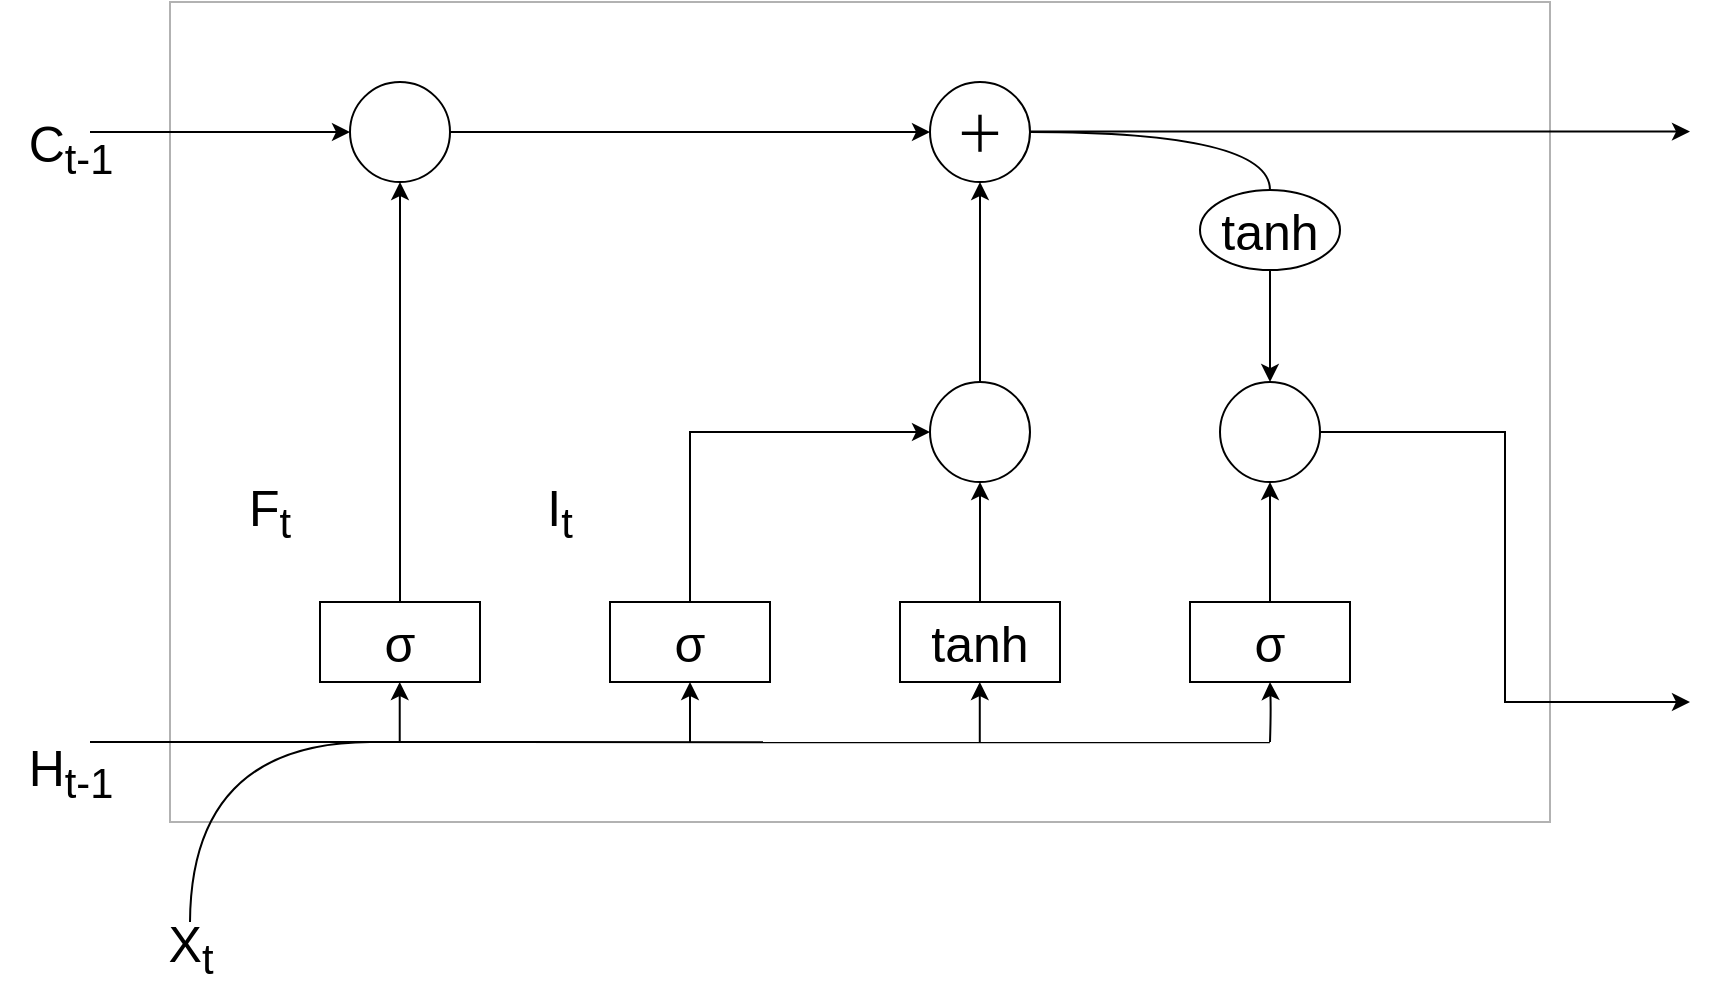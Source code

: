 <mxfile version="24.7.6">
  <diagram name="第 1 页" id="6xUJzhNsekfpXvKq5aCd">
    <mxGraphModel dx="1827" dy="538" grid="1" gridSize="10" guides="1" tooltips="1" connect="1" arrows="1" fold="1" page="1" pageScale="1" pageWidth="827" pageHeight="1169" math="0" shadow="0">
      <root>
        <mxCell id="0" />
        <mxCell id="1" parent="0" />
        <mxCell id="Dnt0VsilZY7f7_3Wa02p-2" value="" style="rounded=0;whiteSpace=wrap;html=1;opacity=30;" vertex="1" parent="1">
          <mxGeometry x="40" y="90" width="690" height="410" as="geometry" />
        </mxCell>
        <mxCell id="Dnt0VsilZY7f7_3Wa02p-3" value="" style="ellipse;whiteSpace=wrap;html=1;aspect=fixed;" vertex="1" parent="1">
          <mxGeometry x="130" y="130" width="50" height="50" as="geometry" />
        </mxCell>
        <mxCell id="Dnt0VsilZY7f7_3Wa02p-4" value="&lt;font style=&quot;font-size: 25px;&quot;&gt;＋&lt;/font&gt;" style="ellipse;whiteSpace=wrap;html=1;aspect=fixed;" vertex="1" parent="1">
          <mxGeometry x="420" y="130" width="50" height="50" as="geometry" />
        </mxCell>
        <mxCell id="Dnt0VsilZY7f7_3Wa02p-6" value="&lt;div&gt;&lt;font style=&quot;font-size: 25px;&quot;&gt;σ&lt;/font&gt;&lt;/div&gt;" style="rounded=0;whiteSpace=wrap;html=1;" vertex="1" parent="1">
          <mxGeometry x="115" y="390" width="80" height="40" as="geometry" />
        </mxCell>
        <mxCell id="Dnt0VsilZY7f7_3Wa02p-7" value="&lt;span style=&quot;font-size: 25px;&quot;&gt;σ&lt;/span&gt;" style="rounded=0;whiteSpace=wrap;html=1;" vertex="1" parent="1">
          <mxGeometry x="260" y="390" width="80" height="40" as="geometry" />
        </mxCell>
        <mxCell id="Dnt0VsilZY7f7_3Wa02p-8" value="&lt;font style=&quot;font-size: 25px;&quot;&gt;tanh&lt;/font&gt;" style="rounded=0;whiteSpace=wrap;html=1;" vertex="1" parent="1">
          <mxGeometry x="405" y="390" width="80" height="40" as="geometry" />
        </mxCell>
        <mxCell id="Dnt0VsilZY7f7_3Wa02p-9" value="&lt;span style=&quot;font-size: 25px;&quot;&gt;σ&lt;/span&gt;" style="rounded=0;whiteSpace=wrap;html=1;" vertex="1" parent="1">
          <mxGeometry x="550" y="390" width="80" height="40" as="geometry" />
        </mxCell>
        <mxCell id="Dnt0VsilZY7f7_3Wa02p-10" value="" style="ellipse;whiteSpace=wrap;html=1;aspect=fixed;" vertex="1" parent="1">
          <mxGeometry x="420" y="280" width="50" height="50" as="geometry" />
        </mxCell>
        <mxCell id="Dnt0VsilZY7f7_3Wa02p-11" value="" style="ellipse;whiteSpace=wrap;html=1;aspect=fixed;" vertex="1" parent="1">
          <mxGeometry x="565" y="280" width="50" height="50" as="geometry" />
        </mxCell>
        <mxCell id="Dnt0VsilZY7f7_3Wa02p-12" value="&lt;font style=&quot;font-size: 25px;&quot;&gt;tanh&lt;/font&gt;" style="ellipse;whiteSpace=wrap;html=1;" vertex="1" parent="1">
          <mxGeometry x="555" y="184" width="70" height="40" as="geometry" />
        </mxCell>
        <mxCell id="Dnt0VsilZY7f7_3Wa02p-13" value="" style="endArrow=classic;html=1;rounded=0;entryX=0.5;entryY=1;entryDx=0;entryDy=0;exitX=0.5;exitY=0;exitDx=0;exitDy=0;" edge="1" parent="1" source="Dnt0VsilZY7f7_3Wa02p-10" target="Dnt0VsilZY7f7_3Wa02p-4">
          <mxGeometry width="50" height="50" relative="1" as="geometry">
            <mxPoint x="400" y="260" as="sourcePoint" />
            <mxPoint x="450" y="210" as="targetPoint" />
          </mxGeometry>
        </mxCell>
        <mxCell id="Dnt0VsilZY7f7_3Wa02p-17" value="" style="endArrow=classic;html=1;rounded=0;entryX=0.5;entryY=1;entryDx=0;entryDy=0;exitX=0.5;exitY=0;exitDx=0;exitDy=0;" edge="1" parent="1" source="Dnt0VsilZY7f7_3Wa02p-8" target="Dnt0VsilZY7f7_3Wa02p-10">
          <mxGeometry width="50" height="50" relative="1" as="geometry">
            <mxPoint x="445" y="380" as="sourcePoint" />
            <mxPoint x="444.5" y="340" as="targetPoint" />
          </mxGeometry>
        </mxCell>
        <mxCell id="Dnt0VsilZY7f7_3Wa02p-19" value="" style="endArrow=classic;html=1;rounded=0;entryX=0.5;entryY=1;entryDx=0;entryDy=0;exitX=0.5;exitY=0;exitDx=0;exitDy=0;" edge="1" parent="1" source="Dnt0VsilZY7f7_3Wa02p-6" target="Dnt0VsilZY7f7_3Wa02p-3">
          <mxGeometry width="50" height="50" relative="1" as="geometry">
            <mxPoint x="150" y="310" as="sourcePoint" />
            <mxPoint x="150" y="210" as="targetPoint" />
          </mxGeometry>
        </mxCell>
        <mxCell id="Dnt0VsilZY7f7_3Wa02p-20" value="" style="endArrow=classic;html=1;rounded=0;exitX=1;exitY=0.5;exitDx=0;exitDy=0;entryX=0;entryY=0.5;entryDx=0;entryDy=0;" edge="1" parent="1" source="Dnt0VsilZY7f7_3Wa02p-3" target="Dnt0VsilZY7f7_3Wa02p-4">
          <mxGeometry width="50" height="50" relative="1" as="geometry">
            <mxPoint x="165" y="400" as="sourcePoint" />
            <mxPoint x="420" y="150" as="targetPoint" />
          </mxGeometry>
        </mxCell>
        <mxCell id="Dnt0VsilZY7f7_3Wa02p-25" value="" style="endArrow=classic;html=1;rounded=0;exitX=1;exitY=0.5;exitDx=0;exitDy=0;" edge="1" parent="1">
          <mxGeometry width="50" height="50" relative="1" as="geometry">
            <mxPoint x="470" y="154.81" as="sourcePoint" />
            <mxPoint x="800" y="154.81" as="targetPoint" />
          </mxGeometry>
        </mxCell>
        <mxCell id="Dnt0VsilZY7f7_3Wa02p-29" value="" style="endArrow=classic;html=1;rounded=0;entryX=0;entryY=0.5;entryDx=0;entryDy=0;" edge="1" parent="1" target="Dnt0VsilZY7f7_3Wa02p-3">
          <mxGeometry width="50" height="50" relative="1" as="geometry">
            <mxPoint y="155" as="sourcePoint" />
            <mxPoint x="115" y="154.5" as="targetPoint" />
          </mxGeometry>
        </mxCell>
        <mxCell id="Dnt0VsilZY7f7_3Wa02p-33" value="" style="endArrow=none;html=1;rounded=0;edgeStyle=orthogonalEdgeStyle;curved=1;entryX=0.5;entryY=0;entryDx=0;entryDy=0;exitX=1;exitY=0.5;exitDx=0;exitDy=0;" edge="1" parent="1" source="Dnt0VsilZY7f7_3Wa02p-4" target="Dnt0VsilZY7f7_3Wa02p-12">
          <mxGeometry width="50" height="50" relative="1" as="geometry">
            <mxPoint x="550" y="161" as="sourcePoint" />
            <mxPoint x="590" y="160" as="targetPoint" />
          </mxGeometry>
        </mxCell>
        <mxCell id="Dnt0VsilZY7f7_3Wa02p-48" value="" style="endArrow=classic;html=1;rounded=0;edgeStyle=orthogonalEdgeStyle;exitX=0.5;exitY=0;exitDx=0;exitDy=0;entryX=0;entryY=0.5;entryDx=0;entryDy=0;elbow=vertical;" edge="1" parent="1" source="Dnt0VsilZY7f7_3Wa02p-7" target="Dnt0VsilZY7f7_3Wa02p-10">
          <mxGeometry width="50" height="50" relative="1" as="geometry">
            <mxPoint x="300" y="300" as="sourcePoint" />
            <mxPoint x="350" y="240" as="targetPoint" />
          </mxGeometry>
        </mxCell>
        <mxCell id="Dnt0VsilZY7f7_3Wa02p-51" value="" style="endArrow=classic;html=1;rounded=0;curved=1;exitX=0.5;exitY=1;exitDx=0;exitDy=0;entryX=0.5;entryY=0;entryDx=0;entryDy=0;" edge="1" parent="1" source="Dnt0VsilZY7f7_3Wa02p-12" target="Dnt0VsilZY7f7_3Wa02p-11">
          <mxGeometry width="50" height="50" relative="1" as="geometry">
            <mxPoint x="300" y="290" as="sourcePoint" />
            <mxPoint x="360" y="240" as="targetPoint" />
          </mxGeometry>
        </mxCell>
        <mxCell id="Dnt0VsilZY7f7_3Wa02p-52" value="" style="endArrow=classic;html=1;rounded=0;entryX=0.5;entryY=1;entryDx=0;entryDy=0;exitX=0.5;exitY=0;exitDx=0;exitDy=0;" edge="1" parent="1" source="Dnt0VsilZY7f7_3Wa02p-9" target="Dnt0VsilZY7f7_3Wa02p-11">
          <mxGeometry width="50" height="50" relative="1" as="geometry">
            <mxPoint x="550" y="390" as="sourcePoint" />
            <mxPoint x="550" y="330" as="targetPoint" />
          </mxGeometry>
        </mxCell>
        <mxCell id="Dnt0VsilZY7f7_3Wa02p-57" value="" style="endArrow=none;html=1;rounded=0;curved=1;entryX=0.797;entryY=0.976;entryDx=0;entryDy=0;entryPerimeter=0;" edge="1" parent="1">
          <mxGeometry width="50" height="50" relative="1" as="geometry">
            <mxPoint y="460" as="sourcePoint" />
            <mxPoint x="589.93" y="460.16" as="targetPoint" />
          </mxGeometry>
        </mxCell>
        <mxCell id="Dnt0VsilZY7f7_3Wa02p-58" value="" style="endArrow=classic;html=1;rounded=0;curved=1;entryX=0.5;entryY=1;entryDx=0;entryDy=0;edgeStyle=orthogonalEdgeStyle;" edge="1" parent="1" target="Dnt0VsilZY7f7_3Wa02p-9">
          <mxGeometry width="50" height="50" relative="1" as="geometry">
            <mxPoint x="590" y="460" as="sourcePoint" />
            <mxPoint x="680" y="430" as="targetPoint" />
          </mxGeometry>
        </mxCell>
        <mxCell id="Dnt0VsilZY7f7_3Wa02p-63" value="" style="endArrow=classic;html=1;rounded=0;entryX=0.5;entryY=1;entryDx=0;entryDy=0;" edge="1" parent="1">
          <mxGeometry width="50" height="50" relative="1" as="geometry">
            <mxPoint x="444.89" y="460" as="sourcePoint" />
            <mxPoint x="444.89" y="430" as="targetPoint" />
          </mxGeometry>
        </mxCell>
        <mxCell id="Dnt0VsilZY7f7_3Wa02p-65" value="" style="endArrow=classic;html=1;rounded=0;entryX=0.5;entryY=1;entryDx=0;entryDy=0;" edge="1" parent="1">
          <mxGeometry width="50" height="50" relative="1" as="geometry">
            <mxPoint x="300" y="460" as="sourcePoint" />
            <mxPoint x="300" y="430" as="targetPoint" />
          </mxGeometry>
        </mxCell>
        <mxCell id="Dnt0VsilZY7f7_3Wa02p-67" value="" style="endArrow=classic;html=1;rounded=0;entryX=0.5;entryY=1;entryDx=0;entryDy=0;" edge="1" parent="1">
          <mxGeometry width="50" height="50" relative="1" as="geometry">
            <mxPoint x="154.86" y="460" as="sourcePoint" />
            <mxPoint x="154.86" y="430" as="targetPoint" />
          </mxGeometry>
        </mxCell>
        <mxCell id="Dnt0VsilZY7f7_3Wa02p-69" value="" style="endArrow=classic;html=1;rounded=0;exitX=1;exitY=0.5;exitDx=0;exitDy=0;edgeStyle=elbowEdgeStyle;" edge="1" parent="1" source="Dnt0VsilZY7f7_3Wa02p-11">
          <mxGeometry width="50" height="50" relative="1" as="geometry">
            <mxPoint x="670" y="350" as="sourcePoint" />
            <mxPoint x="800" y="440" as="targetPoint" />
          </mxGeometry>
        </mxCell>
        <mxCell id="Dnt0VsilZY7f7_3Wa02p-70" value="" style="endArrow=none;html=1;rounded=0;edgeStyle=orthogonalEdgeStyle;exitX=1;exitY=0.5;exitDx=0;exitDy=0;curved=1;" edge="1" parent="1">
          <mxGeometry width="50" height="50" relative="1" as="geometry">
            <mxPoint x="140" y="460" as="sourcePoint" />
            <mxPoint x="50.004" y="550" as="targetPoint" />
          </mxGeometry>
        </mxCell>
        <mxCell id="Dnt0VsilZY7f7_3Wa02p-77" value="&lt;font style=&quot;font-size: 25px;&quot;&gt;X&lt;sub&gt;t&lt;/sub&gt;&lt;/font&gt;" style="text;html=1;align=center;verticalAlign=middle;resizable=0;points=[];autosize=1;strokeColor=none;fillColor=none;" vertex="1" parent="1">
          <mxGeometry x="25" y="538" width="50" height="50" as="geometry" />
        </mxCell>
        <mxCell id="Dnt0VsilZY7f7_3Wa02p-78" value="&lt;font style=&quot;font-size: 25px;&quot;&gt;H&lt;sub&gt;t-1&lt;/sub&gt;&lt;/font&gt;" style="text;html=1;align=center;verticalAlign=middle;resizable=0;points=[];autosize=1;strokeColor=none;fillColor=none;" vertex="1" parent="1">
          <mxGeometry x="-45" y="450" width="70" height="50" as="geometry" />
        </mxCell>
        <mxCell id="Dnt0VsilZY7f7_3Wa02p-80" value="&lt;font style=&quot;font-size: 25px;&quot;&gt;C&lt;sub&gt;t-1&lt;/sub&gt;&lt;/font&gt;" style="text;html=1;align=center;verticalAlign=middle;resizable=0;points=[];autosize=1;strokeColor=none;fillColor=none;" vertex="1" parent="1">
          <mxGeometry x="-45" y="138" width="70" height="50" as="geometry" />
        </mxCell>
        <mxCell id="Dnt0VsilZY7f7_3Wa02p-81" value="&lt;font style=&quot;font-size: 25px;&quot;&gt;F&lt;sub&gt;t&lt;/sub&gt;&lt;/font&gt;" style="text;html=1;align=center;verticalAlign=middle;whiteSpace=wrap;rounded=0;" vertex="1" parent="1">
          <mxGeometry x="60" y="330" width="60" height="30" as="geometry" />
        </mxCell>
        <mxCell id="Dnt0VsilZY7f7_3Wa02p-82" value="&lt;font style=&quot;font-size: 25px;&quot;&gt;I&lt;sub&gt;t&lt;/sub&gt;&lt;/font&gt;" style="text;html=1;align=center;verticalAlign=middle;whiteSpace=wrap;rounded=0;" vertex="1" parent="1">
          <mxGeometry x="190" y="330" width="90" height="30" as="geometry" />
        </mxCell>
      </root>
    </mxGraphModel>
  </diagram>
</mxfile>
